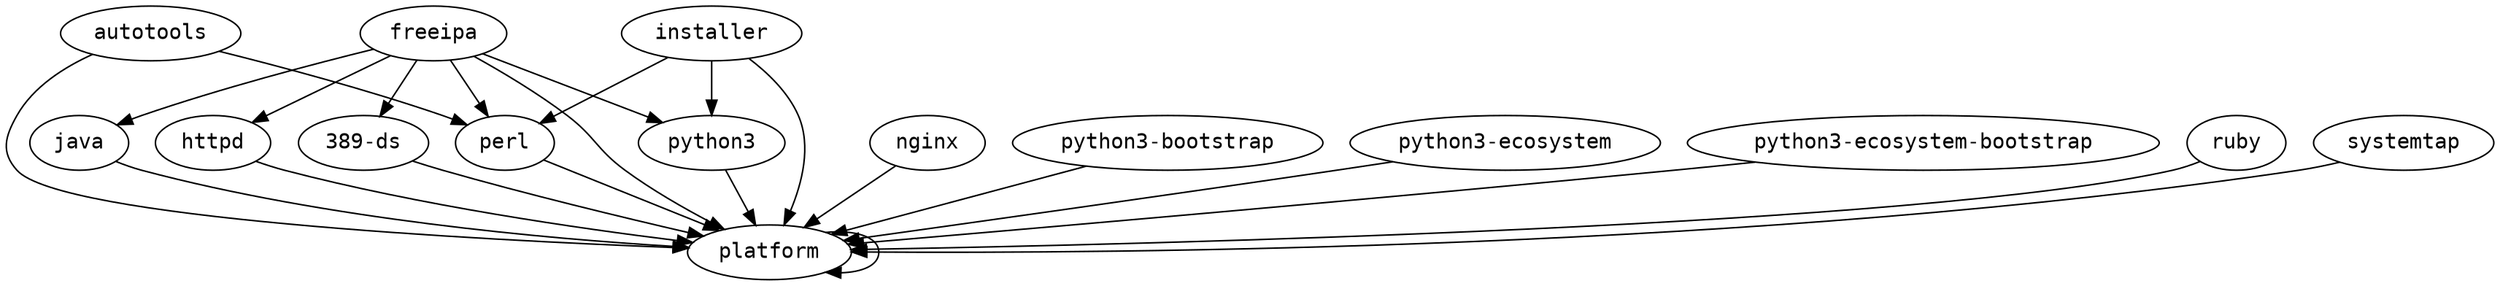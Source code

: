 strict digraph G {
  node [fontname=monospace];
  "389-ds" -> "platform";
  "389-ds" -> "platform";
  "autotools" -> "platform";
  "autotools" -> "platform";
  "autotools" -> "perl";
  "freeipa" -> "platform";
  "freeipa" -> "platform";
  "freeipa" -> "389-ds";
  "freeipa" -> "java";
  "freeipa" -> "httpd";
  "freeipa" -> "perl";
  "freeipa" -> "python3";
  "httpd" -> "platform";
  "httpd" -> "platform";
  "installer" -> "platform";
  "installer" -> "platform";
  "installer" -> "perl";
  "installer" -> "python3";
  "java" -> "platform";
  "java" -> "platform";
  "nginx" -> "platform";
  "nginx" -> "platform";
  "perl" -> "platform";
  "perl" -> "platform";
  "platform" -> "platform";
  "python3" -> "platform";
  "python3" -> "platform";
  "python3-bootstrap" -> "platform";
  "python3-ecosystem" -> "platform";
  "python3-ecosystem-bootstrap" -> "platform";
  "ruby" -> "platform";
  "ruby" -> "platform";
  "systemtap" -> "platform";
  "systemtap" -> "platform";
}
